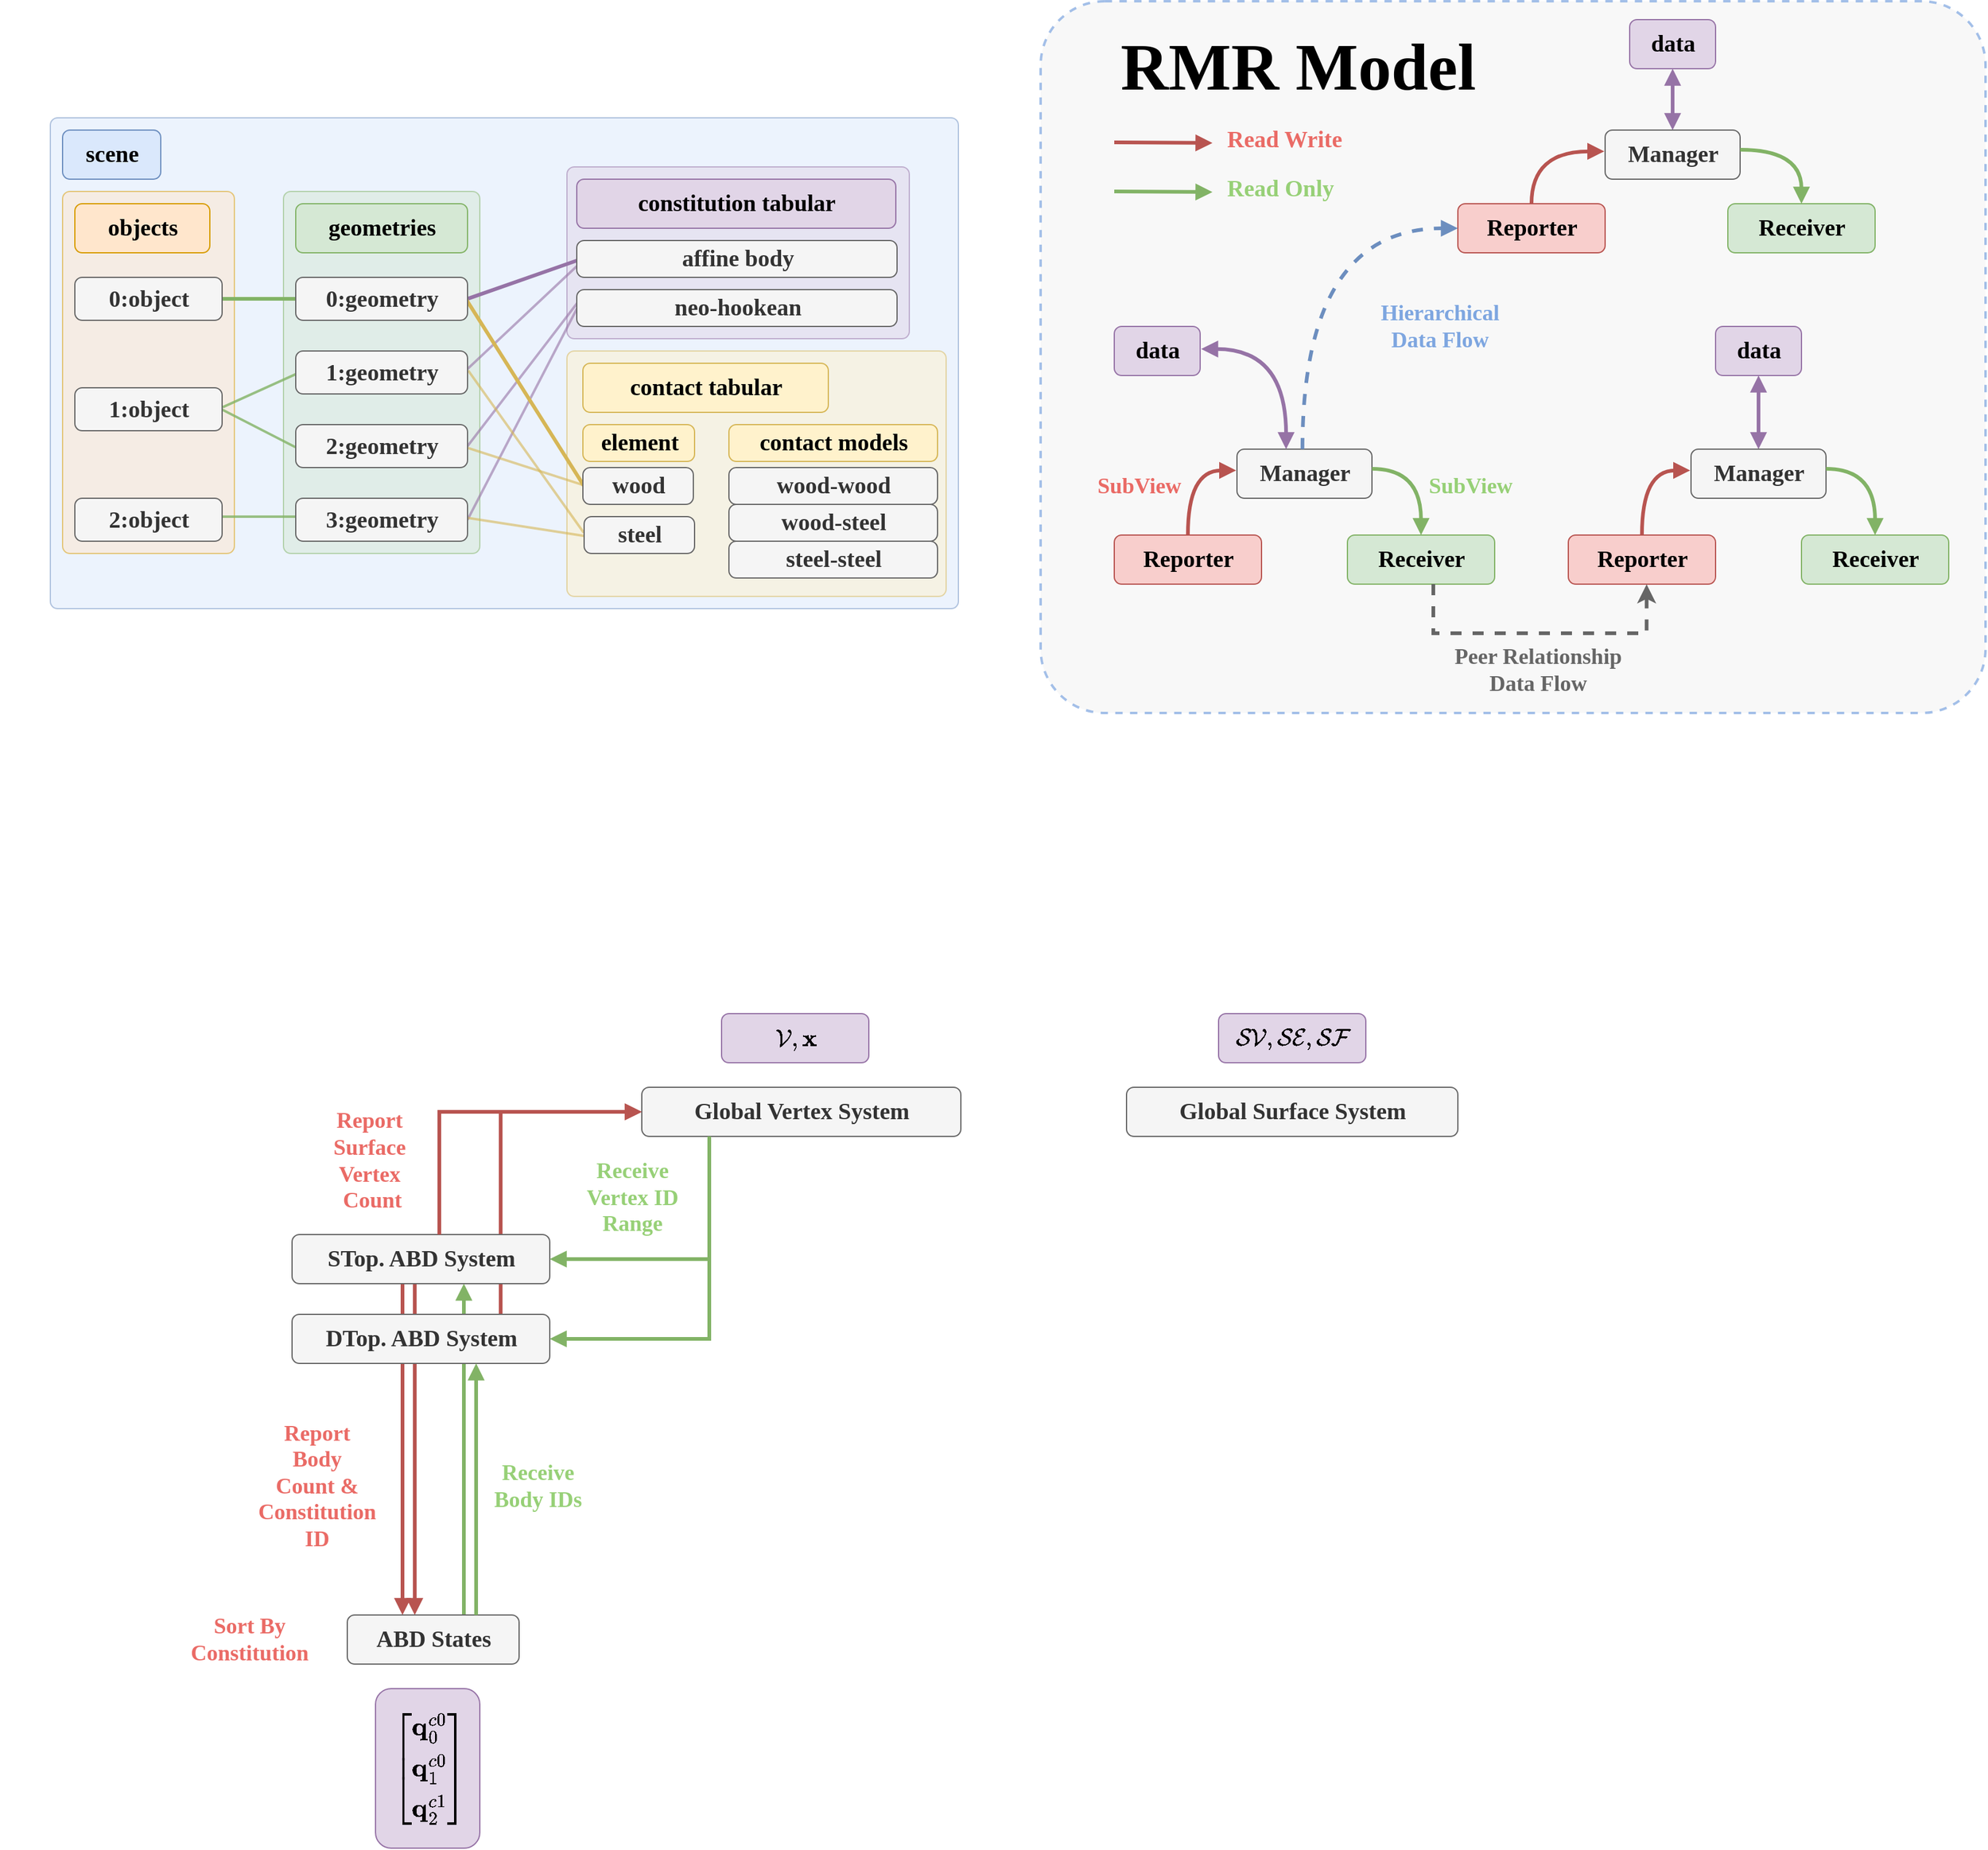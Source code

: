 <mxfile version="24.0.4" type="device">
  <diagram name="第 1 页" id="SAHKPxjK9V1qAOfatdbY">
    <mxGraphModel dx="5047" dy="1709" grid="1" gridSize="10" guides="1" tooltips="1" connect="1" arrows="1" fold="1" page="1" pageScale="1" pageWidth="827" pageHeight="1169" math="1" shadow="0">
      <root>
        <mxCell id="0" />
        <mxCell id="1" parent="0" />
        <mxCell id="4ykmWAmMERI5UxWi80vG-60" style="edgeStyle=orthogonalEdgeStyle;rounded=0;orthogonalLoop=1;jettySize=auto;html=1;startArrow=none;startFill=0;endArrow=block;endFill=1;fillColor=#d5e8d4;strokeColor=#82b366;strokeWidth=3;" edge="1" parent="1" source="4ykmWAmMERI5UxWi80vG-55" target="4ykmWAmMERI5UxWi80vG-2">
          <mxGeometry relative="1" as="geometry">
            <mxPoint x="-327.13" y="1385.29" as="sourcePoint" />
            <mxPoint x="-450.0" y="1145.01" as="targetPoint" />
            <Array as="points">
              <mxPoint x="-490" y="1250" />
              <mxPoint x="-490" y="1250" />
            </Array>
          </mxGeometry>
        </mxCell>
        <mxCell id="4ykmWAmMERI5UxWi80vG-58" style="edgeStyle=orthogonalEdgeStyle;rounded=0;orthogonalLoop=1;jettySize=auto;html=1;fillColor=#f8cecc;strokeColor=#b85450;strokeWidth=3;endArrow=block;endFill=1;" edge="1" parent="1" source="4ykmWAmMERI5UxWi80vG-2" target="4ykmWAmMERI5UxWi80vG-55">
          <mxGeometry relative="1" as="geometry">
            <mxPoint x="-530" y="1060" as="sourcePoint" />
            <mxPoint x="-530" y="1330" as="targetPoint" />
            <Array as="points">
              <mxPoint x="-530" y="1190" />
              <mxPoint x="-530" y="1190" />
            </Array>
          </mxGeometry>
        </mxCell>
        <mxCell id="4ykmWAmMERI5UxWi80vG-57" style="edgeStyle=orthogonalEdgeStyle;rounded=0;orthogonalLoop=1;jettySize=auto;html=1;fillColor=#f8cecc;strokeColor=#b85450;strokeWidth=3;endArrow=block;endFill=1;" edge="1" parent="1" source="4ykmWAmMERI5UxWi80vG-2" target="4ykmWAmMERI5UxWi80vG-55">
          <mxGeometry relative="1" as="geometry">
            <mxPoint x="-675.14" y="1039.999" as="sourcePoint" />
            <mxPoint x="-630.0" y="1353.25" as="targetPoint" />
            <Array as="points">
              <mxPoint x="-540" y="1170" />
              <mxPoint x="-540" y="1170" />
            </Array>
          </mxGeometry>
        </mxCell>
        <mxCell id="4ykmWAmMERI5UxWi80vG-53" style="edgeStyle=orthogonalEdgeStyle;rounded=0;orthogonalLoop=1;jettySize=auto;html=1;fillColor=#f8cecc;strokeColor=#b85450;strokeWidth=3;endArrow=block;endFill=1;" edge="1" parent="1" source="4ykmWAmMERI5UxWi80vG-51" target="4ykmWAmMERI5UxWi80vG-42">
          <mxGeometry relative="1" as="geometry">
            <mxPoint x="-490" y="1048" as="sourcePoint" />
            <mxPoint x="-350" y="920" as="targetPoint" />
            <Array as="points">
              <mxPoint x="-460" y="910" />
            </Array>
          </mxGeometry>
        </mxCell>
        <mxCell id="AuwF1tC1Bc51M_fS1eCY-50" value="" style="rounded=1;whiteSpace=wrap;html=1;arcSize=9;opacity=70;fillColor=#f5f5f5;fontColor=#333333;strokeColor=#7EA6E0;strokeWidth=2;dashed=1;" parent="1" vertex="1">
          <mxGeometry x="-20" y="5" width="770" height="580" as="geometry" />
        </mxCell>
        <mxCell id="AuwF1tC1Bc51M_fS1eCY-1" value="&lt;span style=&quot;font-size: 19px;&quot;&gt;&lt;b&gt;&lt;font face=&quot;Lucida Console&quot;&gt;Manager&lt;br&gt;&lt;/font&gt;&lt;/b&gt;&lt;/span&gt;" style="text;html=1;align=center;verticalAlign=middle;resizable=0;points=[];autosize=1;strokeColor=#666666;fillColor=#f5f5f5;fontColor=#333333;rounded=1;" parent="1" vertex="1">
          <mxGeometry x="140" y="370" width="110" height="40" as="geometry" />
        </mxCell>
        <mxCell id="AuwF1tC1Bc51M_fS1eCY-2" value="&lt;span style=&quot;font-size: 19px;&quot;&gt;&lt;b&gt;&lt;font face=&quot;Lucida Console&quot;&gt;Reporter&lt;br&gt;&lt;/font&gt;&lt;/b&gt;&lt;/span&gt;" style="text;html=1;align=center;verticalAlign=middle;resizable=0;points=[];autosize=1;strokeColor=#b85450;fillColor=#f8cecc;rounded=1;" parent="1" vertex="1">
          <mxGeometry x="40" y="440" width="120" height="40" as="geometry" />
        </mxCell>
        <mxCell id="AuwF1tC1Bc51M_fS1eCY-3" value="&lt;span style=&quot;font-size: 19px;&quot;&gt;&lt;b&gt;&lt;font face=&quot;Lucida Console&quot;&gt;Receiver&lt;br&gt;&lt;/font&gt;&lt;/b&gt;&lt;/span&gt;" style="text;html=1;align=center;verticalAlign=middle;resizable=0;points=[];autosize=1;strokeColor=#82b366;fillColor=#d5e8d4;rounded=1;" parent="1" vertex="1">
          <mxGeometry x="230" y="440" width="120" height="40" as="geometry" />
        </mxCell>
        <mxCell id="AuwF1tC1Bc51M_fS1eCY-7" style="edgeStyle=orthogonalEdgeStyle;rounded=0;orthogonalLoop=1;jettySize=auto;html=1;entryX=-0.006;entryY=0.433;entryDx=0;entryDy=0;entryPerimeter=0;curved=1;fillColor=#f8cecc;strokeColor=#b85450;strokeWidth=3;endArrow=block;endFill=1;" parent="1" source="AuwF1tC1Bc51M_fS1eCY-2" target="AuwF1tC1Bc51M_fS1eCY-1" edge="1">
          <mxGeometry relative="1" as="geometry" />
        </mxCell>
        <mxCell id="AuwF1tC1Bc51M_fS1eCY-11" style="edgeStyle=orthogonalEdgeStyle;rounded=0;orthogonalLoop=1;jettySize=auto;html=1;entryX=1;entryY=0.4;entryDx=0;entryDy=0;entryPerimeter=0;curved=1;startArrow=block;startFill=1;endArrow=none;endFill=0;fillColor=#d5e8d4;strokeColor=#82b366;strokeWidth=3;" parent="1" source="AuwF1tC1Bc51M_fS1eCY-3" target="AuwF1tC1Bc51M_fS1eCY-1" edge="1">
          <mxGeometry relative="1" as="geometry" />
        </mxCell>
        <mxCell id="AuwF1tC1Bc51M_fS1eCY-14" style="edgeStyle=orthogonalEdgeStyle;rounded=0;orthogonalLoop=1;jettySize=auto;html=1;startArrow=block;startFill=1;endArrow=block;endFill=1;fillColor=#e1d5e7;strokeColor=#9673a6;strokeWidth=3;" parent="1" source="AuwF1tC1Bc51M_fS1eCY-15" target="AuwF1tC1Bc51M_fS1eCY-18" edge="1">
          <mxGeometry relative="1" as="geometry" />
        </mxCell>
        <mxCell id="AuwF1tC1Bc51M_fS1eCY-15" value="&lt;span style=&quot;font-size: 19px;&quot;&gt;&lt;b&gt;&lt;font face=&quot;Lucida Console&quot;&gt;Manager&lt;br&gt;&lt;/font&gt;&lt;/b&gt;&lt;/span&gt;" style="text;html=1;align=center;verticalAlign=middle;resizable=0;points=[];autosize=1;strokeColor=#666666;fillColor=#f5f5f5;fontColor=#333333;rounded=1;" parent="1" vertex="1">
          <mxGeometry x="510" y="370" width="110" height="40" as="geometry" />
        </mxCell>
        <mxCell id="AuwF1tC1Bc51M_fS1eCY-16" value="&lt;span style=&quot;font-size: 19px;&quot;&gt;&lt;b&gt;&lt;font face=&quot;Lucida Console&quot;&gt;Reporter&lt;br&gt;&lt;/font&gt;&lt;/b&gt;&lt;/span&gt;" style="text;html=1;align=center;verticalAlign=middle;resizable=0;points=[];autosize=1;strokeColor=#b85450;fillColor=#f8cecc;rounded=1;" parent="1" vertex="1">
          <mxGeometry x="410" y="440" width="120" height="40" as="geometry" />
        </mxCell>
        <mxCell id="AuwF1tC1Bc51M_fS1eCY-17" value="&lt;span style=&quot;font-size: 19px;&quot;&gt;&lt;b&gt;&lt;font face=&quot;Lucida Console&quot;&gt;Receiver&lt;br&gt;&lt;/font&gt;&lt;/b&gt;&lt;/span&gt;" style="text;html=1;align=center;verticalAlign=middle;resizable=0;points=[];autosize=1;strokeColor=#82b366;fillColor=#d5e8d4;rounded=1;" parent="1" vertex="1">
          <mxGeometry x="600" y="440" width="120" height="40" as="geometry" />
        </mxCell>
        <mxCell id="AuwF1tC1Bc51M_fS1eCY-18" value="&lt;span style=&quot;font-size: 19px;&quot;&gt;&lt;b&gt;&lt;font face=&quot;Lucida Console&quot;&gt;data&lt;br&gt;&lt;/font&gt;&lt;/b&gt;&lt;/span&gt;" style="text;html=1;align=center;verticalAlign=middle;resizable=0;points=[];autosize=1;strokeColor=#9673a6;fillColor=#e1d5e7;rounded=1;" parent="1" vertex="1">
          <mxGeometry x="530" y="270" width="70" height="40" as="geometry" />
        </mxCell>
        <mxCell id="AuwF1tC1Bc51M_fS1eCY-19" style="edgeStyle=orthogonalEdgeStyle;rounded=0;orthogonalLoop=1;jettySize=auto;html=1;entryX=-0.006;entryY=0.433;entryDx=0;entryDy=0;entryPerimeter=0;curved=1;fillColor=#f8cecc;strokeColor=#b85450;strokeWidth=3;endArrow=block;endFill=1;" parent="1" source="AuwF1tC1Bc51M_fS1eCY-16" target="AuwF1tC1Bc51M_fS1eCY-15" edge="1">
          <mxGeometry relative="1" as="geometry" />
        </mxCell>
        <mxCell id="AuwF1tC1Bc51M_fS1eCY-20" style="edgeStyle=orthogonalEdgeStyle;rounded=0;orthogonalLoop=1;jettySize=auto;html=1;entryX=1;entryY=0.4;entryDx=0;entryDy=0;entryPerimeter=0;curved=1;startArrow=block;startFill=1;endArrow=none;endFill=0;fillColor=#d5e8d4;strokeColor=#82b366;strokeWidth=3;" parent="1" source="AuwF1tC1Bc51M_fS1eCY-17" target="AuwF1tC1Bc51M_fS1eCY-15" edge="1">
          <mxGeometry relative="1" as="geometry" />
        </mxCell>
        <mxCell id="AuwF1tC1Bc51M_fS1eCY-21" style="edgeStyle=orthogonalEdgeStyle;rounded=0;orthogonalLoop=1;jettySize=auto;html=1;entryX=0.532;entryY=1.004;entryDx=0;entryDy=0;entryPerimeter=0;dashed=1;strokeWidth=3;fillColor=#f5f5f5;strokeColor=#666666;" parent="1" source="AuwF1tC1Bc51M_fS1eCY-3" target="AuwF1tC1Bc51M_fS1eCY-16" edge="1">
          <mxGeometry relative="1" as="geometry">
            <Array as="points">
              <mxPoint x="300" y="520" />
              <mxPoint x="474" y="520" />
            </Array>
          </mxGeometry>
        </mxCell>
        <mxCell id="AuwF1tC1Bc51M_fS1eCY-23" value="&lt;b&gt;&lt;font color=&quot;#ea6b66&quot; face=&quot;Lucida Console&quot; style=&quot;font-size: 18px;&quot;&gt;SubView&lt;/font&gt;&lt;/b&gt;" style="text;html=1;align=center;verticalAlign=middle;resizable=0;points=[];autosize=1;strokeColor=none;fillColor=none;" parent="1" vertex="1">
          <mxGeometry x="10" y="380" width="100" height="40" as="geometry" />
        </mxCell>
        <mxCell id="AuwF1tC1Bc51M_fS1eCY-24" value="&lt;b&gt;&lt;font color=&quot;#97d077&quot; face=&quot;Lucida Console&quot; style=&quot;font-size: 18px;&quot;&gt;SubView&lt;/font&gt;&lt;/b&gt;" style="text;html=1;align=center;verticalAlign=middle;resizable=0;points=[];autosize=1;strokeColor=none;fillColor=none;" parent="1" vertex="1">
          <mxGeometry x="280" y="380" width="100" height="40" as="geometry" />
        </mxCell>
        <mxCell id="AuwF1tC1Bc51M_fS1eCY-25" style="edgeStyle=orthogonalEdgeStyle;rounded=0;orthogonalLoop=1;jettySize=auto;html=1;startArrow=block;startFill=1;endArrow=block;endFill=1;fillColor=#e1d5e7;strokeColor=#9673a6;strokeWidth=3;" parent="1" source="AuwF1tC1Bc51M_fS1eCY-26" target="AuwF1tC1Bc51M_fS1eCY-29" edge="1">
          <mxGeometry relative="1" as="geometry" />
        </mxCell>
        <mxCell id="AuwF1tC1Bc51M_fS1eCY-26" value="&lt;span style=&quot;font-size: 19px;&quot;&gt;&lt;b&gt;&lt;font face=&quot;Lucida Console&quot;&gt;Manager&lt;br&gt;&lt;/font&gt;&lt;/b&gt;&lt;/span&gt;" style="text;html=1;align=center;verticalAlign=middle;resizable=0;points=[];autosize=1;strokeColor=#666666;fillColor=#f5f5f5;fontColor=#333333;rounded=1;" parent="1" vertex="1">
          <mxGeometry x="440" y="110" width="110" height="40" as="geometry" />
        </mxCell>
        <mxCell id="AuwF1tC1Bc51M_fS1eCY-27" value="&lt;span style=&quot;font-size: 19px;&quot;&gt;&lt;b&gt;&lt;font face=&quot;Lucida Console&quot;&gt;Reporter&lt;br&gt;&lt;/font&gt;&lt;/b&gt;&lt;/span&gt;" style="text;html=1;align=center;verticalAlign=middle;resizable=0;points=[];autosize=1;strokeColor=#b85450;fillColor=#f8cecc;rounded=1;" parent="1" vertex="1">
          <mxGeometry x="320" y="170" width="120" height="40" as="geometry" />
        </mxCell>
        <mxCell id="AuwF1tC1Bc51M_fS1eCY-28" value="&lt;span style=&quot;font-size: 19px;&quot;&gt;&lt;b&gt;&lt;font face=&quot;Lucida Console&quot;&gt;Receiver&lt;br&gt;&lt;/font&gt;&lt;/b&gt;&lt;/span&gt;" style="text;html=1;align=center;verticalAlign=middle;resizable=0;points=[];autosize=1;strokeColor=#82b366;fillColor=#d5e8d4;rounded=1;" parent="1" vertex="1">
          <mxGeometry x="540" y="170" width="120" height="40" as="geometry" />
        </mxCell>
        <mxCell id="AuwF1tC1Bc51M_fS1eCY-29" value="&lt;span style=&quot;font-size: 19px;&quot;&gt;&lt;b&gt;&lt;font face=&quot;Lucida Console&quot;&gt;data&lt;br&gt;&lt;/font&gt;&lt;/b&gt;&lt;/span&gt;" style="text;html=1;align=center;verticalAlign=middle;resizable=0;points=[];autosize=1;strokeColor=#9673a6;fillColor=#e1d5e7;rounded=1;" parent="1" vertex="1">
          <mxGeometry x="460" y="20" width="70" height="40" as="geometry" />
        </mxCell>
        <mxCell id="AuwF1tC1Bc51M_fS1eCY-30" style="edgeStyle=orthogonalEdgeStyle;rounded=0;orthogonalLoop=1;jettySize=auto;html=1;entryX=-0.006;entryY=0.433;entryDx=0;entryDy=0;entryPerimeter=0;curved=1;fillColor=#f8cecc;strokeColor=#b85450;strokeWidth=3;endArrow=block;endFill=1;" parent="1" source="AuwF1tC1Bc51M_fS1eCY-27" target="AuwF1tC1Bc51M_fS1eCY-26" edge="1">
          <mxGeometry relative="1" as="geometry" />
        </mxCell>
        <mxCell id="AuwF1tC1Bc51M_fS1eCY-31" style="edgeStyle=orthogonalEdgeStyle;rounded=0;orthogonalLoop=1;jettySize=auto;html=1;entryX=1;entryY=0.4;entryDx=0;entryDy=0;entryPerimeter=0;curved=1;startArrow=block;startFill=1;endArrow=none;endFill=0;fillColor=#d5e8d4;strokeColor=#82b366;strokeWidth=3;" parent="1" source="AuwF1tC1Bc51M_fS1eCY-28" target="AuwF1tC1Bc51M_fS1eCY-26" edge="1">
          <mxGeometry relative="1" as="geometry" />
        </mxCell>
        <mxCell id="AuwF1tC1Bc51M_fS1eCY-32" style="edgeStyle=orthogonalEdgeStyle;rounded=0;orthogonalLoop=1;jettySize=auto;html=1;startArrow=none;startFill=0;endArrow=block;endFill=1;fillColor=#dae8fc;strokeColor=#6c8ebf;strokeWidth=3;exitX=0.485;exitY=0.001;exitDx=0;exitDy=0;exitPerimeter=0;entryX=0;entryY=0.5;entryDx=0;entryDy=0;entryPerimeter=0;curved=1;dashed=1;" parent="1" source="AuwF1tC1Bc51M_fS1eCY-1" target="AuwF1tC1Bc51M_fS1eCY-27" edge="1">
          <mxGeometry relative="1" as="geometry">
            <mxPoint x="455" y="100" as="sourcePoint" />
            <mxPoint x="455" y="40" as="targetPoint" />
          </mxGeometry>
        </mxCell>
        <mxCell id="AuwF1tC1Bc51M_fS1eCY-36" value="&lt;span style=&quot;font-size: 19px;&quot;&gt;&lt;b&gt;&lt;font face=&quot;Lucida Console&quot;&gt;data&lt;br&gt;&lt;/font&gt;&lt;/b&gt;&lt;/span&gt;" style="text;html=1;align=center;verticalAlign=middle;resizable=0;points=[];autosize=1;strokeColor=#9673a6;fillColor=#e1d5e7;rounded=1;" parent="1" vertex="1">
          <mxGeometry x="40" y="270" width="70" height="40" as="geometry" />
        </mxCell>
        <mxCell id="AuwF1tC1Bc51M_fS1eCY-37" style="edgeStyle=orthogonalEdgeStyle;rounded=0;orthogonalLoop=1;jettySize=auto;html=1;startArrow=block;startFill=1;endArrow=block;endFill=1;fillColor=#e1d5e7;strokeColor=#9673a6;strokeWidth=3;curved=1;exitX=0.364;exitY=0;exitDx=0;exitDy=0;exitPerimeter=0;entryX=1.012;entryY=0.46;entryDx=0;entryDy=0;entryPerimeter=0;" parent="1" source="AuwF1tC1Bc51M_fS1eCY-1" target="AuwF1tC1Bc51M_fS1eCY-36" edge="1">
          <mxGeometry relative="1" as="geometry">
            <mxPoint x="100" y="370" as="sourcePoint" />
            <mxPoint x="100" y="310" as="targetPoint" />
          </mxGeometry>
        </mxCell>
        <mxCell id="AuwF1tC1Bc51M_fS1eCY-38" value="&lt;font size=&quot;1&quot; face=&quot;Lucida Console&quot;&gt;&lt;b style=&quot;font-size: 54px;&quot;&gt;RMR Model&lt;/b&gt;&lt;/font&gt;" style="text;whiteSpace=wrap;html=1;align=center;" parent="1" vertex="1">
          <mxGeometry x="-50" y="20" width="480" height="80" as="geometry" />
        </mxCell>
        <mxCell id="AuwF1tC1Bc51M_fS1eCY-41" style="rounded=0;orthogonalLoop=1;jettySize=auto;html=1;fillColor=#f8cecc;strokeColor=#b85450;strokeWidth=3;endArrow=block;endFill=1;" parent="1" edge="1">
          <mxGeometry relative="1" as="geometry">
            <mxPoint x="40" y="120" as="sourcePoint" />
            <mxPoint x="120" y="120.5" as="targetPoint" />
          </mxGeometry>
        </mxCell>
        <mxCell id="AuwF1tC1Bc51M_fS1eCY-42" style="rounded=0;orthogonalLoop=1;jettySize=auto;html=1;fillColor=#d5e8d4;strokeColor=#82b366;strokeWidth=3;endArrow=block;endFill=1;" parent="1" edge="1">
          <mxGeometry relative="1" as="geometry">
            <mxPoint x="40" y="160" as="sourcePoint" />
            <mxPoint x="120" y="160.5" as="targetPoint" />
          </mxGeometry>
        </mxCell>
        <mxCell id="AuwF1tC1Bc51M_fS1eCY-44" value="&lt;div style=&quot;text-align: center;&quot;&gt;&lt;span style=&quot;background-color: initial; font-size: 19px;&quot;&gt;&lt;font color=&quot;#ea6b66&quot; face=&quot;Lucida Console&quot;&gt;&lt;b&gt;Read Write&lt;/b&gt;&lt;/font&gt;&lt;/span&gt;&lt;/div&gt;" style="text;whiteSpace=wrap;html=1;" parent="1" vertex="1">
          <mxGeometry x="130" y="100" width="130" height="50" as="geometry" />
        </mxCell>
        <mxCell id="AuwF1tC1Bc51M_fS1eCY-45" value="&lt;div style=&quot;text-align: center;&quot;&gt;&lt;span style=&quot;background-color: initial; font-size: 19px;&quot;&gt;&lt;font color=&quot;#97d077&quot; face=&quot;Lucida Console&quot;&gt;&lt;b&gt;Read Only&lt;/b&gt;&lt;/font&gt;&lt;/span&gt;&lt;/div&gt;" style="text;whiteSpace=wrap;html=1;" parent="1" vertex="1">
          <mxGeometry x="130" y="140" width="130" height="50" as="geometry" />
        </mxCell>
        <mxCell id="AuwF1tC1Bc51M_fS1eCY-47" value="&lt;b&gt;&lt;font color=&quot;#7ea6e0&quot; face=&quot;Lucida Console&quot; style=&quot;font-size: 18px;&quot;&gt;Hierarchical &lt;br&gt;Data Flow&lt;/font&gt;&lt;/b&gt;" style="text;html=1;align=center;verticalAlign=middle;resizable=0;points=[];autosize=1;strokeColor=none;fillColor=none;" parent="1" vertex="1">
          <mxGeometry x="225" y="240" width="160" height="60" as="geometry" />
        </mxCell>
        <mxCell id="AuwF1tC1Bc51M_fS1eCY-48" value="&lt;font color=&quot;#666666&quot; face=&quot;Lucida Console&quot;&gt;&lt;span style=&quot;font-size: 18px;&quot;&gt;&lt;b style=&quot;&quot;&gt;Peer Relationship&lt;br&gt;Data Flow&lt;br&gt;&lt;/b&gt;&lt;/span&gt;&lt;/font&gt;" style="text;html=1;align=center;verticalAlign=middle;resizable=0;points=[];autosize=1;strokeColor=none;fillColor=none;" parent="1" vertex="1">
          <mxGeometry x="280" y="520" width="210" height="60" as="geometry" />
        </mxCell>
        <mxCell id="4ykmWAmMERI5UxWi80vG-2" value="&lt;div&gt;&lt;span style=&quot;font-size: 19px;&quot;&gt;&lt;b&gt;&lt;font face=&quot;Lucida Console&quot;&gt;STop. ABD System&lt;/font&gt;&lt;/b&gt;&lt;/span&gt;&lt;/div&gt;" style="text;html=1;align=center;verticalAlign=middle;resizable=0;points=[];autosize=1;strokeColor=#666666;fillColor=#f5f5f5;fontColor=#333333;rounded=1;" vertex="1" parent="1">
          <mxGeometry x="-630" y="1010" width="210" height="40" as="geometry" />
        </mxCell>
        <mxCell id="4ykmWAmMERI5UxWi80vG-4" value="" style="rounded=1;whiteSpace=wrap;html=1;movable=1;resizable=1;rotatable=1;deletable=1;editable=1;locked=0;connectable=1;fillColor=#dae8fc;strokeColor=#6c8ebf;shadow=0;opacity=50;absoluteArcSize=1;arcSize=12;" vertex="1" parent="1">
          <mxGeometry x="-827" y="100" width="740" height="400" as="geometry" />
        </mxCell>
        <mxCell id="4ykmWAmMERI5UxWi80vG-5" value="" style="rounded=1;whiteSpace=wrap;html=1;movable=1;resizable=1;rotatable=1;deletable=1;editable=1;locked=0;connectable=1;fillColor=#d5e8d4;strokeColor=#82b366;shadow=0;opacity=50;absoluteArcSize=1;arcSize=12;" vertex="1" parent="1">
          <mxGeometry x="-637" y="160" width="160" height="295" as="geometry" />
        </mxCell>
        <mxCell id="4ykmWAmMERI5UxWi80vG-6" value="" style="rounded=1;whiteSpace=wrap;html=1;movable=1;resizable=1;rotatable=1;deletable=1;editable=1;locked=0;connectable=1;fillColor=#fff2cc;strokeColor=#d6b656;shadow=0;opacity=50;absoluteArcSize=1;arcSize=12;" vertex="1" parent="1">
          <mxGeometry x="-406" y="290" width="309" height="200" as="geometry" />
        </mxCell>
        <mxCell id="4ykmWAmMERI5UxWi80vG-7" value="" style="rounded=1;whiteSpace=wrap;html=1;movable=1;resizable=1;rotatable=1;deletable=1;editable=1;locked=0;connectable=1;fillColor=#e1d5e7;strokeColor=#9673a6;shadow=0;opacity=50;absoluteArcSize=1;arcSize=12;" vertex="1" parent="1">
          <mxGeometry x="-406" y="140" width="279" height="140" as="geometry" />
        </mxCell>
        <mxCell id="4ykmWAmMERI5UxWi80vG-8" value="" style="rounded=1;whiteSpace=wrap;html=1;movable=1;resizable=1;rotatable=1;deletable=1;editable=1;locked=0;connectable=1;fillColor=#ffe6cc;strokeColor=#d79b00;shadow=0;opacity=50;absoluteArcSize=1;arcSize=12;" vertex="1" parent="1">
          <mxGeometry x="-817" y="160" width="140" height="295" as="geometry" />
        </mxCell>
        <mxCell id="4ykmWAmMERI5UxWi80vG-9" value="&lt;span style=&quot;font-size: 19px;&quot;&gt;&lt;b&gt;&lt;font face=&quot;Lucida Console&quot;&gt;scene&lt;br&gt;&lt;/font&gt;&lt;/b&gt;&lt;/span&gt;" style="text;html=1;align=center;verticalAlign=middle;resizable=0;points=[];autosize=1;strokeColor=#6c8ebf;fillColor=#dae8fc;rounded=1;absoluteArcSize=1;arcSize=12;" vertex="1" parent="1">
          <mxGeometry x="-817" y="110" width="80" height="40" as="geometry" />
        </mxCell>
        <mxCell id="4ykmWAmMERI5UxWi80vG-10" value="&lt;span style=&quot;font-size: 19px;&quot;&gt;&lt;b&gt;&lt;font face=&quot;Lucida Console&quot;&gt;constitution tabular&lt;br&gt;&lt;/font&gt;&lt;/b&gt;&lt;/span&gt;" style="text;html=1;align=center;verticalAlign=middle;resizable=0;points=[];autosize=1;strokeColor=#9673a6;fillColor=#e1d5e7;rounded=1;absoluteArcSize=1;arcSize=12;" vertex="1" parent="1">
          <mxGeometry x="-398" y="150" width="260" height="40" as="geometry" />
        </mxCell>
        <mxCell id="4ykmWAmMERI5UxWi80vG-11" value="&lt;span style=&quot;font-size: 19px;&quot;&gt;&lt;b&gt;&lt;font face=&quot;Lucida Console&quot;&gt;contact tabular&lt;br&gt;&lt;/font&gt;&lt;/b&gt;&lt;/span&gt;" style="text;html=1;align=center;verticalAlign=middle;resizable=0;points=[];autosize=1;strokeColor=#d6b656;fillColor=#fff2cc;rounded=1;absoluteArcSize=1;arcSize=12;" vertex="1" parent="1">
          <mxGeometry x="-393" y="300" width="200" height="40" as="geometry" />
        </mxCell>
        <mxCell id="4ykmWAmMERI5UxWi80vG-12" value="&lt;span style=&quot;font-size: 19px;&quot;&gt;&lt;b&gt;&lt;font face=&quot;Lucida Console&quot;&gt;wood-wood&lt;br&gt;&lt;/font&gt;&lt;/b&gt;&lt;/span&gt;" style="text;html=1;align=center;verticalAlign=middle;resizable=1;points=[];autosize=0;strokeColor=#666666;fillColor=#f5f5f5;rounded=1;absoluteArcSize=1;arcSize=12;fontColor=#333333;imageAspect=1;" vertex="1" parent="1">
          <mxGeometry x="-274" y="385" width="170" height="30" as="geometry" />
        </mxCell>
        <mxCell id="4ykmWAmMERI5UxWi80vG-13" value="&lt;span style=&quot;font-size: 19px;&quot;&gt;&lt;b&gt;&lt;font face=&quot;Lucida Console&quot;&gt;wood-steel&lt;br&gt;&lt;/font&gt;&lt;/b&gt;&lt;/span&gt;" style="text;html=1;align=center;verticalAlign=middle;resizable=1;points=[];autosize=0;strokeColor=#666666;fillColor=#f5f5f5;rounded=1;absoluteArcSize=1;arcSize=12;fontColor=#333333;" vertex="1" parent="1">
          <mxGeometry x="-274" y="415" width="170" height="30" as="geometry" />
        </mxCell>
        <mxCell id="4ykmWAmMERI5UxWi80vG-14" value="&lt;span style=&quot;font-size: 19px;&quot;&gt;&lt;b&gt;&lt;font face=&quot;Lucida Console&quot;&gt;steel-steel&lt;br&gt;&lt;/font&gt;&lt;/b&gt;&lt;/span&gt;" style="text;html=1;align=center;verticalAlign=middle;resizable=1;points=[];autosize=0;strokeColor=#666666;fillColor=#f5f5f5;rounded=1;absoluteArcSize=1;arcSize=12;fontColor=#333333;" vertex="1" parent="1">
          <mxGeometry x="-274" y="445" width="170" height="30" as="geometry" />
        </mxCell>
        <mxCell id="4ykmWAmMERI5UxWi80vG-15" value="&lt;span style=&quot;font-size: 19px;&quot;&gt;&lt;b&gt;&lt;font face=&quot;Lucida Console&quot;&gt;element&lt;br&gt;&lt;/font&gt;&lt;/b&gt;&lt;/span&gt;" style="text;html=1;align=center;verticalAlign=middle;resizable=1;points=[];autosize=0;strokeColor=#d6b656;fillColor=#fff2cc;rounded=1;absoluteArcSize=1;arcSize=12;" vertex="1" parent="1">
          <mxGeometry x="-393" y="350" width="91" height="30" as="geometry" />
        </mxCell>
        <mxCell id="4ykmWAmMERI5UxWi80vG-16" value="&lt;span style=&quot;font-size: 19px;&quot;&gt;&lt;b&gt;&lt;font face=&quot;Lucida Console&quot;&gt;contact models&lt;br&gt;&lt;/font&gt;&lt;/b&gt;&lt;/span&gt;" style="text;html=1;align=center;verticalAlign=middle;resizable=1;points=[];autosize=0;strokeColor=#d6b656;fillColor=#fff2cc;rounded=1;absoluteArcSize=1;arcSize=12;" vertex="1" parent="1">
          <mxGeometry x="-274" y="350" width="170" height="30" as="geometry" />
        </mxCell>
        <mxCell id="4ykmWAmMERI5UxWi80vG-17" style="rounded=0;orthogonalLoop=1;jettySize=auto;html=1;fillColor=#e1d5e7;strokeColor=#9673a6;strokeWidth=3;endArrow=none;endFill=0;startArrow=none;startFill=0;endSize=9;startSize=9;exitX=0.994;exitY=0.509;exitDx=0;exitDy=0;exitPerimeter=0;" edge="1" parent="1" source="4ykmWAmMERI5UxWi80vG-39">
          <mxGeometry relative="1" as="geometry">
            <mxPoint x="-397" y="216" as="targetPoint" />
          </mxGeometry>
        </mxCell>
        <mxCell id="4ykmWAmMERI5UxWi80vG-18" style="rounded=0;orthogonalLoop=1;jettySize=auto;html=1;fillColor=#e1d5e7;strokeColor=#9673a6;strokeWidth=2;endArrow=none;endFill=0;startArrow=none;startFill=0;endSize=9;startSize=9;exitX=1;exitY=0.5;exitDx=0;exitDy=0;exitPerimeter=0;entryX=0.003;entryY=0.347;entryDx=0;entryDy=0;entryPerimeter=0;opacity=60;" edge="1" parent="1" source="4ykmWAmMERI5UxWi80vG-38" target="4ykmWAmMERI5UxWi80vG-31">
          <mxGeometry relative="1" as="geometry">
            <mxPoint x="-479" y="269" as="sourcePoint" />
            <mxPoint x="-388" y="267" as="targetPoint" />
          </mxGeometry>
        </mxCell>
        <mxCell id="4ykmWAmMERI5UxWi80vG-19" style="rounded=0;orthogonalLoop=1;jettySize=auto;html=1;fillColor=#e1d5e7;strokeColor=#9673a6;strokeWidth=2;endArrow=none;endFill=0;startArrow=none;startFill=0;endSize=9;startSize=9;exitX=1;exitY=0.5;exitDx=0;exitDy=0;exitPerimeter=0;entryX=0.002;entryY=0.491;entryDx=0;entryDy=0;entryPerimeter=0;opacity=60;" edge="1" parent="1" source="4ykmWAmMERI5UxWi80vG-33" target="4ykmWAmMERI5UxWi80vG-31">
          <mxGeometry relative="1" as="geometry">
            <mxPoint x="-477" y="330" as="sourcePoint" />
            <mxPoint x="-387" y="224" as="targetPoint" />
          </mxGeometry>
        </mxCell>
        <mxCell id="4ykmWAmMERI5UxWi80vG-20" style="rounded=0;orthogonalLoop=1;jettySize=auto;html=1;fillColor=#e1d5e7;strokeColor=#9673a6;strokeWidth=2;endArrow=none;endFill=0;startArrow=none;startFill=0;endSize=9;startSize=9;exitX=0.986;exitY=0.471;exitDx=0;exitDy=0;exitPerimeter=0;opacity=60;" edge="1" parent="1" source="4ykmWAmMERI5UxWi80vG-36">
          <mxGeometry relative="1" as="geometry">
            <mxPoint x="-479" y="210" as="sourcePoint" />
            <mxPoint x="-397" y="220" as="targetPoint" />
          </mxGeometry>
        </mxCell>
        <mxCell id="4ykmWAmMERI5UxWi80vG-21" style="rounded=0;orthogonalLoop=1;jettySize=auto;html=1;fillColor=#fff2cc;strokeColor=#d6b656;strokeWidth=3;endArrow=none;endFill=0;startArrow=none;startFill=0;endSize=9;startSize=9;exitX=0.986;exitY=0.474;exitDx=0;exitDy=0;exitPerimeter=0;entryX=0.026;entryY=0.577;entryDx=0;entryDy=0;entryPerimeter=0;" edge="1" parent="1" source="4ykmWAmMERI5UxWi80vG-39" target="4ykmWAmMERI5UxWi80vG-29">
          <mxGeometry relative="1" as="geometry">
            <mxPoint x="-487" y="200" as="sourcePoint" />
            <mxPoint x="-387" y="226" as="targetPoint" />
          </mxGeometry>
        </mxCell>
        <mxCell id="4ykmWAmMERI5UxWi80vG-22" style="rounded=0;orthogonalLoop=1;jettySize=auto;html=1;fillColor=#fff2cc;strokeColor=#d6b656;strokeWidth=2;endArrow=none;endFill=0;startArrow=none;startFill=0;endSize=9;startSize=9;entryX=-0.003;entryY=0.437;entryDx=0;entryDy=0;entryPerimeter=0;opacity=60;exitX=1.004;exitY=0.456;exitDx=0;exitDy=0;exitPerimeter=0;" edge="1" parent="1" source="4ykmWAmMERI5UxWi80vG-36" target="4ykmWAmMERI5UxWi80vG-32">
          <mxGeometry relative="1" as="geometry">
            <mxPoint x="-487" y="260" as="sourcePoint" />
            <mxPoint x="-385" y="334" as="targetPoint" />
          </mxGeometry>
        </mxCell>
        <mxCell id="4ykmWAmMERI5UxWi80vG-23" style="rounded=0;orthogonalLoop=1;jettySize=auto;html=1;fillColor=#fff2cc;strokeColor=#d6b656;strokeWidth=2;endArrow=none;endFill=0;startArrow=none;startFill=0;endSize=9;startSize=9;exitX=0.988;exitY=0.525;exitDx=0;exitDy=0;exitPerimeter=0;opacity=60;entryX=0.009;entryY=0.482;entryDx=0;entryDy=0;entryPerimeter=0;" edge="1" parent="1" source="4ykmWAmMERI5UxWi80vG-38" target="4ykmWAmMERI5UxWi80vG-29">
          <mxGeometry relative="1" as="geometry">
            <mxPoint x="-477" y="270" as="sourcePoint" />
            <mxPoint x="-385" y="383" as="targetPoint" />
          </mxGeometry>
        </mxCell>
        <mxCell id="4ykmWAmMERI5UxWi80vG-24" style="rounded=0;orthogonalLoop=1;jettySize=auto;html=1;fillColor=#fff2cc;strokeColor=#d6b656;strokeWidth=2;endArrow=none;endFill=0;startArrow=none;startFill=0;endSize=9;startSize=9;entryX=0.013;entryY=0.528;entryDx=0;entryDy=0;entryPerimeter=0;opacity=60;exitX=1;exitY=0.456;exitDx=0;exitDy=0;exitPerimeter=0;" edge="1" parent="1" source="4ykmWAmMERI5UxWi80vG-33" target="4ykmWAmMERI5UxWi80vG-32">
          <mxGeometry relative="1" as="geometry">
            <mxPoint x="-477" y="270" as="sourcePoint" />
            <mxPoint x="-385" y="383" as="targetPoint" />
          </mxGeometry>
        </mxCell>
        <mxCell id="4ykmWAmMERI5UxWi80vG-25" style="rounded=0;orthogonalLoop=1;jettySize=auto;html=1;fillColor=#d5e8d4;strokeColor=#82b366;strokeWidth=3;endArrow=none;endFill=0;startArrow=none;startFill=0;endSize=9;startSize=9;" edge="1" parent="1" source="4ykmWAmMERI5UxWi80vG-34" target="4ykmWAmMERI5UxWi80vG-39">
          <mxGeometry relative="1" as="geometry">
            <mxPoint x="-618" y="55" as="sourcePoint" />
            <mxPoint x="-496" y="175" as="targetPoint" />
          </mxGeometry>
        </mxCell>
        <mxCell id="4ykmWAmMERI5UxWi80vG-26" style="rounded=0;orthogonalLoop=1;jettySize=auto;html=1;fillColor=#d5e8d4;strokeColor=#82b366;strokeWidth=2;endArrow=none;endFill=0;startArrow=none;startFill=0;endSize=9;startSize=9;opacity=80;entryX=0.019;entryY=0.505;entryDx=0;entryDy=0;entryPerimeter=0;exitX=1.004;exitY=0.452;exitDx=0;exitDy=0;exitPerimeter=0;" edge="1" parent="1" source="4ykmWAmMERI5UxWi80vG-35" target="4ykmWAmMERI5UxWi80vG-36">
          <mxGeometry relative="1" as="geometry">
            <mxPoint x="-479" y="314" as="sourcePoint" />
            <mxPoint x="-387" y="275" as="targetPoint" />
          </mxGeometry>
        </mxCell>
        <mxCell id="4ykmWAmMERI5UxWi80vG-27" style="rounded=0;orthogonalLoop=1;jettySize=auto;html=1;fillColor=#d5e8d4;strokeColor=#82b366;strokeWidth=2;endArrow=none;endFill=0;startArrow=none;startFill=0;endSize=9;startSize=9;opacity=80;exitX=1;exitY=0.507;exitDx=0;exitDy=0;exitPerimeter=0;entryX=-0.002;entryY=0.525;entryDx=0;entryDy=0;entryPerimeter=0;" edge="1" parent="1" source="4ykmWAmMERI5UxWi80vG-35" target="4ykmWAmMERI5UxWi80vG-38">
          <mxGeometry relative="1" as="geometry">
            <mxPoint x="-677" y="315" as="sourcePoint" />
            <mxPoint x="-617" y="315" as="targetPoint" />
          </mxGeometry>
        </mxCell>
        <mxCell id="4ykmWAmMERI5UxWi80vG-28" style="rounded=0;orthogonalLoop=1;jettySize=auto;html=1;fillColor=#d5e8d4;strokeColor=#82b366;strokeWidth=2;endArrow=none;endFill=0;startArrow=none;startFill=0;endSize=9;startSize=9;opacity=80;" edge="1" parent="1">
          <mxGeometry relative="1" as="geometry">
            <mxPoint x="-687" y="425" as="sourcePoint" />
            <mxPoint x="-627" y="425" as="targetPoint" />
          </mxGeometry>
        </mxCell>
        <mxCell id="4ykmWAmMERI5UxWi80vG-29" value="&lt;span style=&quot;font-size: 19px;&quot;&gt;&lt;b&gt;&lt;font face=&quot;Lucida Console&quot;&gt;wood&lt;br&gt;&lt;/font&gt;&lt;/b&gt;&lt;/span&gt;" style="text;html=1;align=center;verticalAlign=middle;resizable=1;points=[];autosize=0;strokeColor=#666666;fillColor=#f5f5f5;rounded=1;absoluteArcSize=1;arcSize=12;fontColor=#333333;imageAspect=1;" vertex="1" parent="1">
          <mxGeometry x="-393" y="385" width="90" height="30" as="geometry" />
        </mxCell>
        <mxCell id="4ykmWAmMERI5UxWi80vG-30" value="&lt;span style=&quot;font-size: 19px;&quot;&gt;&lt;b&gt;&lt;font face=&quot;Lucida Console&quot;&gt;affine body&lt;br&gt;&lt;/font&gt;&lt;/b&gt;&lt;/span&gt;" style="text;html=1;align=center;verticalAlign=middle;resizable=1;points=[];autosize=0;strokeColor=#666666;fillColor=#f5f5f5;rounded=1;absoluteArcSize=1;arcSize=12;fontColor=#333333;" vertex="1" parent="1">
          <mxGeometry x="-398" y="200" width="261" height="30" as="geometry" />
        </mxCell>
        <mxCell id="4ykmWAmMERI5UxWi80vG-31" value="&lt;span style=&quot;font-size: 19px;&quot;&gt;&lt;b&gt;&lt;font face=&quot;Lucida Console&quot;&gt;neo-hookean&lt;br&gt;&lt;/font&gt;&lt;/b&gt;&lt;/span&gt;" style="text;html=1;align=center;verticalAlign=middle;resizable=1;points=[];autosize=0;strokeColor=#666666;fillColor=#f5f5f5;rounded=1;absoluteArcSize=1;arcSize=12;fontColor=#333333;" vertex="1" parent="1">
          <mxGeometry x="-398" y="240" width="261" height="30" as="geometry" />
        </mxCell>
        <mxCell id="4ykmWAmMERI5UxWi80vG-32" value="&lt;span style=&quot;font-size: 19px;&quot;&gt;&lt;b&gt;&lt;font face=&quot;Lucida Console&quot;&gt;steel&lt;br&gt;&lt;/font&gt;&lt;/b&gt;&lt;/span&gt;" style="text;html=1;align=center;verticalAlign=middle;resizable=1;points=[];autosize=0;strokeColor=#666666;fillColor=#f5f5f5;rounded=1;absoluteArcSize=1;arcSize=12;fontColor=#333333;imageAspect=1;" vertex="1" parent="1">
          <mxGeometry x="-392" y="425" width="90" height="30" as="geometry" />
        </mxCell>
        <mxCell id="4ykmWAmMERI5UxWi80vG-33" value="&lt;span style=&quot;font-size: 19px;&quot;&gt;&lt;b&gt;&lt;font face=&quot;Lucida Console&quot;&gt;3:geometry&lt;br&gt;&lt;/font&gt;&lt;/b&gt;&lt;/span&gt;" style="text;html=1;align=center;verticalAlign=middle;resizable=1;points=[];autosize=0;strokeColor=#666666;fillColor=#f5f5f5;rounded=1;absoluteArcSize=1;arcSize=12;fontColor=#333333;" vertex="1" parent="1">
          <mxGeometry x="-627" y="410" width="140" height="35" as="geometry" />
        </mxCell>
        <mxCell id="4ykmWAmMERI5UxWi80vG-34" value="&lt;span style=&quot;font-size: 19px;&quot;&gt;&lt;b&gt;&lt;font face=&quot;Lucida Console&quot;&gt;0:object&lt;br&gt;&lt;/font&gt;&lt;/b&gt;&lt;/span&gt;" style="text;html=1;align=center;verticalAlign=middle;resizable=1;points=[];autosize=0;strokeColor=#666666;fillColor=#f5f5f5;rounded=1;absoluteArcSize=1;arcSize=12;fontColor=#333333;" vertex="1" parent="1">
          <mxGeometry x="-807" y="230" width="120" height="35" as="geometry" />
        </mxCell>
        <mxCell id="4ykmWAmMERI5UxWi80vG-35" value="&lt;span style=&quot;font-size: 19px;&quot;&gt;&lt;b&gt;&lt;font face=&quot;Lucida Console&quot;&gt;1:object&lt;br&gt;&lt;/font&gt;&lt;/b&gt;&lt;/span&gt;" style="text;html=1;align=center;verticalAlign=middle;resizable=1;points=[];autosize=0;strokeColor=#666666;fillColor=#f5f5f5;rounded=1;absoluteArcSize=1;arcSize=12;fontColor=#333333;" vertex="1" parent="1">
          <mxGeometry x="-807" y="320" width="120" height="35" as="geometry" />
        </mxCell>
        <mxCell id="4ykmWAmMERI5UxWi80vG-36" value="&lt;span style=&quot;font-size: 19px;&quot;&gt;&lt;b&gt;&lt;font face=&quot;Lucida Console&quot;&gt;1:geometry&lt;br&gt;&lt;/font&gt;&lt;/b&gt;&lt;/span&gt;" style="text;html=1;align=center;verticalAlign=middle;resizable=1;points=[];autosize=0;strokeColor=#666666;fillColor=#f5f5f5;rounded=1;absoluteArcSize=1;arcSize=12;fontColor=#333333;" vertex="1" parent="1">
          <mxGeometry x="-627" y="290" width="140" height="35" as="geometry" />
        </mxCell>
        <mxCell id="4ykmWAmMERI5UxWi80vG-37" value="&lt;span style=&quot;font-size: 19px;&quot;&gt;&lt;b&gt;&lt;font face=&quot;Lucida Console&quot;&gt;2:object&lt;br&gt;&lt;/font&gt;&lt;/b&gt;&lt;/span&gt;" style="text;html=1;align=center;verticalAlign=middle;resizable=1;points=[];autosize=0;strokeColor=#666666;fillColor=#f5f5f5;rounded=1;absoluteArcSize=1;arcSize=12;fontColor=#333333;" vertex="1" parent="1">
          <mxGeometry x="-807" y="410" width="120" height="35" as="geometry" />
        </mxCell>
        <mxCell id="4ykmWAmMERI5UxWi80vG-38" value="&lt;span style=&quot;font-size: 19px;&quot;&gt;&lt;b&gt;&lt;font face=&quot;Lucida Console&quot;&gt;2:geometry&lt;br&gt;&lt;/font&gt;&lt;/b&gt;&lt;/span&gt;" style="text;html=1;align=center;verticalAlign=middle;resizable=1;points=[];autosize=0;strokeColor=#666666;fillColor=#f5f5f5;rounded=1;absoluteArcSize=1;arcSize=12;fontColor=#333333;" vertex="1" parent="1">
          <mxGeometry x="-627" y="350" width="140" height="35" as="geometry" />
        </mxCell>
        <mxCell id="4ykmWAmMERI5UxWi80vG-39" value="&lt;span style=&quot;font-size: 19px;&quot;&gt;&lt;b&gt;&lt;font face=&quot;Lucida Console&quot;&gt;0:geometry&lt;br&gt;&lt;/font&gt;&lt;/b&gt;&lt;/span&gt;" style="text;html=1;align=center;verticalAlign=middle;resizable=1;points=[];autosize=0;strokeColor=#666666;fillColor=#f5f5f5;rounded=1;absoluteArcSize=1;arcSize=12;fontColor=#333333;" vertex="1" parent="1">
          <mxGeometry x="-627" y="230" width="140" height="35" as="geometry" />
        </mxCell>
        <mxCell id="4ykmWAmMERI5UxWi80vG-40" value="&lt;span style=&quot;font-size: 19px;&quot;&gt;&lt;b&gt;&lt;font face=&quot;Lucida Console&quot;&gt;objects&lt;br&gt;&lt;/font&gt;&lt;/b&gt;&lt;/span&gt;" style="text;html=1;align=center;verticalAlign=middle;resizable=0;points=[];autosize=1;strokeColor=#d79b00;fillColor=#ffe6cc;rounded=1;absoluteArcSize=1;arcSize=12;" vertex="1" parent="1">
          <mxGeometry x="-807" y="170" width="110" height="40" as="geometry" />
        </mxCell>
        <mxCell id="4ykmWAmMERI5UxWi80vG-41" value="&lt;span style=&quot;font-size: 19px;&quot;&gt;&lt;b&gt;&lt;font face=&quot;Lucida Console&quot;&gt;geometries&lt;br&gt;&lt;/font&gt;&lt;/b&gt;&lt;/span&gt;" style="text;html=1;align=center;verticalAlign=middle;resizable=0;points=[];autosize=1;strokeColor=#82b366;fillColor=#d5e8d4;rounded=1;absoluteArcSize=1;arcSize=12;" vertex="1" parent="1">
          <mxGeometry x="-627" y="170" width="140" height="40" as="geometry" />
        </mxCell>
        <mxCell id="4ykmWAmMERI5UxWi80vG-42" value="&lt;div&gt;&lt;span style=&quot;font-size: 19px;&quot;&gt;&lt;b&gt;&lt;font face=&quot;Lucida Console&quot;&gt;Global Vertex System&lt;/font&gt;&lt;/b&gt;&lt;/span&gt;&lt;/div&gt;" style="text;html=1;align=center;verticalAlign=middle;resizable=0;points=[];autosize=1;strokeColor=#666666;fillColor=#f5f5f5;fontColor=#333333;rounded=1;" vertex="1" parent="1">
          <mxGeometry x="-345" y="890" width="260" height="40" as="geometry" />
        </mxCell>
        <mxCell id="4ykmWAmMERI5UxWi80vG-43" style="edgeStyle=orthogonalEdgeStyle;rounded=0;orthogonalLoop=1;jettySize=auto;html=1;fillColor=#f8cecc;strokeColor=#b85450;strokeWidth=3;endArrow=block;endFill=1;" edge="1" parent="1" source="4ykmWAmMERI5UxWi80vG-2" target="4ykmWAmMERI5UxWi80vG-42">
          <mxGeometry relative="1" as="geometry">
            <mxPoint x="-680" y="900.019" as="sourcePoint" />
            <mxPoint x="-474.971" y="799.99" as="targetPoint" />
            <Array as="points">
              <mxPoint x="-510" y="910" />
            </Array>
          </mxGeometry>
        </mxCell>
        <mxCell id="4ykmWAmMERI5UxWi80vG-44" value="&lt;b&gt;&lt;font color=&quot;#ea6b66&quot; face=&quot;Lucida Console&quot; style=&quot;font-size: 18px;&quot;&gt;Report&amp;nbsp;&lt;/font&gt;&lt;/b&gt;&lt;div&gt;&lt;b&gt;&lt;font color=&quot;#ea6b66&quot; face=&quot;Lucida Console&quot; style=&quot;font-size: 18px;&quot;&gt;Surface&amp;nbsp;&lt;/font&gt;&lt;/b&gt;&lt;/div&gt;&lt;div&gt;&lt;b&gt;&lt;font color=&quot;#ea6b66&quot; face=&quot;Lucida Console&quot; style=&quot;font-size: 18px;&quot;&gt;Vertex&amp;nbsp;&lt;/font&gt;&lt;/b&gt;&lt;/div&gt;&lt;div&gt;&lt;b&gt;&lt;font color=&quot;#ea6b66&quot; face=&quot;Lucida Console&quot; style=&quot;font-size: 18px;&quot;&gt;Count&lt;/font&gt;&lt;/b&gt;&lt;/div&gt;" style="text;html=1;align=center;verticalAlign=middle;resizable=0;points=[];autosize=1;strokeColor=none;fillColor=none;" vertex="1" parent="1">
          <mxGeometry x="-620" y="900" width="110" height="100" as="geometry" />
        </mxCell>
        <mxCell id="4ykmWAmMERI5UxWi80vG-45" style="edgeStyle=orthogonalEdgeStyle;rounded=0;orthogonalLoop=1;jettySize=auto;html=1;startArrow=block;startFill=1;endArrow=none;endFill=0;fillColor=#d5e8d4;strokeColor=#82b366;strokeWidth=3;" edge="1" parent="1" source="4ykmWAmMERI5UxWi80vG-2" target="4ykmWAmMERI5UxWi80vG-42">
          <mxGeometry relative="1" as="geometry">
            <mxPoint x="-240" y="1034" as="sourcePoint" />
            <mxPoint x="-280" y="980" as="targetPoint" />
            <Array as="points">
              <mxPoint x="-290" y="1030" />
            </Array>
          </mxGeometry>
        </mxCell>
        <mxCell id="4ykmWAmMERI5UxWi80vG-46" value="&lt;div&gt;&lt;font face=&quot;Lucida Console&quot; color=&quot;#97d077&quot;&gt;&lt;span style=&quot;font-size: 18px;&quot;&gt;&lt;b&gt;Receive&lt;/b&gt;&lt;/span&gt;&lt;/font&gt;&lt;/div&gt;&lt;font face=&quot;Lucida Console&quot; color=&quot;#97d077&quot;&gt;&lt;span style=&quot;font-size: 18px;&quot;&gt;&lt;b&gt;Vertex&amp;nbsp;&lt;/b&gt;&lt;/span&gt;&lt;/font&gt;&lt;b style=&quot;font-size: 18px; color: rgb(151, 208, 119); font-family: &amp;quot;Lucida Console&amp;quot;; background-color: initial;&quot;&gt;ID&lt;/b&gt;&lt;div&gt;&lt;b style=&quot;font-size: 18px; color: rgb(151, 208, 119); font-family: &amp;quot;Lucida Console&amp;quot;; background-color: initial;&quot;&gt;Range&lt;/b&gt;&lt;/div&gt;" style="text;html=1;align=center;verticalAlign=middle;resizable=0;points=[];autosize=1;strokeColor=none;fillColor=none;" vertex="1" parent="1">
          <mxGeometry x="-413" y="940" width="120" height="80" as="geometry" />
        </mxCell>
        <mxCell id="4ykmWAmMERI5UxWi80vG-47" value="&lt;div&gt;&lt;span style=&quot;font-size: 19px;&quot;&gt;&lt;b&gt;&lt;font face=&quot;Lucida Console&quot;&gt;Global Surface System&lt;/font&gt;&lt;/b&gt;&lt;/span&gt;&lt;/div&gt;" style="text;html=1;align=center;verticalAlign=middle;resizable=0;points=[];autosize=1;strokeColor=#666666;fillColor=#f5f5f5;fontColor=#333333;rounded=1;" vertex="1" parent="1">
          <mxGeometry x="50" y="890" width="270" height="40" as="geometry" />
        </mxCell>
        <mxCell id="4ykmWAmMERI5UxWi80vG-49" value="&lt;font style=&quot;font-size: 18px;&quot;&gt;\begin{bmatrix} \mathbf{q}^{c0}_0 \\ \mathbf{q}^{c0}_1 \\ \mathbf{q}^{c1}_2\end{bmatrix}&lt;/font&gt;" style="text;html=1;align=center;verticalAlign=middle;resizable=1;points=[];autosize=0;strokeColor=#9673a6;fillColor=#e1d5e7;rounded=1;" vertex="1" parent="1">
          <mxGeometry x="-562" y="1380" width="85" height="130" as="geometry" />
        </mxCell>
        <mxCell id="4ykmWAmMERI5UxWi80vG-50" value="&lt;div&gt;&lt;b style=&quot;font-size: 19px; background-color: initial;&quot;&gt;&lt;font face=&quot;Lucida Console&quot;&gt;$$\mathcal{SV},\mathcal{SE},\mathcal{SF}$$&lt;/font&gt;&lt;/b&gt;&lt;/div&gt;" style="text;html=1;align=center;verticalAlign=middle;resizable=1;points=[];autosize=0;strokeColor=#9673a6;fillColor=#e1d5e7;rounded=1;" vertex="1" parent="1">
          <mxGeometry x="125" y="830" width="120" height="40" as="geometry" />
        </mxCell>
        <mxCell id="4ykmWAmMERI5UxWi80vG-51" value="&lt;div&gt;&lt;span style=&quot;font-size: 19px;&quot;&gt;&lt;b&gt;&lt;font face=&quot;Lucida Console&quot;&gt;DTop. ABD System&lt;/font&gt;&lt;/b&gt;&lt;/span&gt;&lt;/div&gt;" style="text;html=1;align=center;verticalAlign=middle;resizable=0;points=[];autosize=1;strokeColor=#666666;fillColor=#f5f5f5;fontColor=#333333;rounded=1;" vertex="1" parent="1">
          <mxGeometry x="-630" y="1075" width="210" height="40" as="geometry" />
        </mxCell>
        <mxCell id="4ykmWAmMERI5UxWi80vG-54" style="edgeStyle=orthogonalEdgeStyle;rounded=0;orthogonalLoop=1;jettySize=auto;html=1;startArrow=block;startFill=1;endArrow=none;endFill=0;fillColor=#d5e8d4;strokeColor=#82b366;strokeWidth=3;" edge="1" parent="1" source="4ykmWAmMERI5UxWi80vG-51" target="4ykmWAmMERI5UxWi80vG-42">
          <mxGeometry relative="1" as="geometry">
            <mxPoint x="-410" y="1040" as="sourcePoint" />
            <mxPoint x="-280" y="940" as="targetPoint" />
            <Array as="points">
              <mxPoint x="-290" y="1095" />
            </Array>
          </mxGeometry>
        </mxCell>
        <mxCell id="4ykmWAmMERI5UxWi80vG-55" value="&lt;div&gt;&lt;span style=&quot;font-size: 19px;&quot;&gt;&lt;b&gt;&lt;font face=&quot;Lucida Console&quot;&gt;ABD States&lt;/font&gt;&lt;/b&gt;&lt;/span&gt;&lt;/div&gt;" style="text;html=1;align=center;verticalAlign=middle;resizable=0;points=[];autosize=1;strokeColor=#666666;fillColor=#f5f5f5;fontColor=#333333;rounded=1;" vertex="1" parent="1">
          <mxGeometry x="-585" y="1320" width="140" height="40" as="geometry" />
        </mxCell>
        <mxCell id="4ykmWAmMERI5UxWi80vG-59" value="&lt;font face=&quot;Lucida Console&quot; color=&quot;#ea6b66&quot;&gt;&lt;span style=&quot;font-size: 18px;&quot;&gt;&lt;b&gt;Report&lt;/b&gt;&lt;/span&gt;&lt;/font&gt;&lt;div&gt;&lt;font face=&quot;Lucida Console&quot; color=&quot;#ea6b66&quot;&gt;&lt;span style=&quot;font-size: 18px;&quot;&gt;&lt;b&gt;Body&lt;/b&gt;&lt;/span&gt;&lt;/font&gt;&lt;/div&gt;&lt;div&gt;&lt;font face=&quot;Lucida Console&quot; color=&quot;#ea6b66&quot;&gt;&lt;span style=&quot;font-size: 18px;&quot;&gt;&lt;b&gt;Count &amp;amp;&lt;/b&gt;&lt;/span&gt;&lt;/font&gt;&lt;/div&gt;&lt;div&gt;&lt;font face=&quot;Lucida Console&quot; color=&quot;#ea6b66&quot;&gt;&lt;span style=&quot;font-size: 18px;&quot;&gt;&lt;b&gt;Constitution&lt;/b&gt;&lt;/span&gt;&lt;/font&gt;&lt;/div&gt;&lt;div&gt;&lt;font face=&quot;Lucida Console&quot; color=&quot;#ea6b66&quot;&gt;&lt;span style=&quot;font-size: 18px;&quot;&gt;&lt;b&gt;ID&lt;/b&gt;&lt;/span&gt;&lt;/font&gt;&lt;/div&gt;" style="text;html=1;align=center;verticalAlign=middle;resizable=0;points=[];autosize=1;strokeColor=none;fillColor=none;" vertex="1" parent="1">
          <mxGeometry x="-690" y="1155" width="160" height="120" as="geometry" />
        </mxCell>
        <mxCell id="4ykmWAmMERI5UxWi80vG-61" style="edgeStyle=orthogonalEdgeStyle;rounded=0;orthogonalLoop=1;jettySize=auto;html=1;startArrow=none;startFill=0;endArrow=block;endFill=1;fillColor=#d5e8d4;strokeColor=#82b366;strokeWidth=3;" edge="1" parent="1" source="4ykmWAmMERI5UxWi80vG-55" target="4ykmWAmMERI5UxWi80vG-51">
          <mxGeometry relative="1" as="geometry">
            <mxPoint x="-480" y="1330" as="sourcePoint" />
            <mxPoint x="-480" y="1060" as="targetPoint" />
            <Array as="points">
              <mxPoint x="-480" y="1270" />
              <mxPoint x="-480" y="1270" />
            </Array>
          </mxGeometry>
        </mxCell>
        <mxCell id="4ykmWAmMERI5UxWi80vG-62" value="&lt;div&gt;&lt;font face=&quot;Lucida Console&quot; color=&quot;#97d077&quot;&gt;&lt;span style=&quot;font-size: 18px;&quot;&gt;&lt;b&gt;Receive&lt;/b&gt;&lt;/span&gt;&lt;/font&gt;&lt;/div&gt;&lt;font face=&quot;Lucida Console&quot; color=&quot;#97d077&quot;&gt;&lt;span style=&quot;font-size: 18px;&quot;&gt;&lt;b&gt;Body IDs&lt;/b&gt;&lt;/span&gt;&lt;/font&gt;" style="text;html=1;align=center;verticalAlign=middle;resizable=0;points=[];autosize=1;strokeColor=none;fillColor=none;" vertex="1" parent="1">
          <mxGeometry x="-485" y="1185" width="110" height="60" as="geometry" />
        </mxCell>
        <mxCell id="4ykmWAmMERI5UxWi80vG-65" value="&lt;font face=&quot;Lucida Console&quot; color=&quot;#ea6b66&quot;&gt;&lt;span style=&quot;font-size: 18px;&quot;&gt;&lt;b&gt;Sort&amp;nbsp;&lt;/b&gt;&lt;/span&gt;&lt;/font&gt;&lt;b style=&quot;font-size: 18px; color: rgb(234, 107, 102); font-family: &amp;quot;Lucida Console&amp;quot;; background-color: initial;&quot;&gt;By&lt;/b&gt;&lt;div&gt;&lt;font face=&quot;Lucida Console&quot; color=&quot;#ea6b66&quot;&gt;&lt;span style=&quot;font-size: 18px;&quot;&gt;&lt;b&gt;Constitution&lt;/b&gt;&lt;/span&gt;&lt;/font&gt;&lt;/div&gt;" style="text;html=1;align=center;verticalAlign=middle;resizable=0;points=[];autosize=1;strokeColor=none;fillColor=none;" vertex="1" parent="1">
          <mxGeometry x="-745" y="1310" width="160" height="60" as="geometry" />
        </mxCell>
        <mxCell id="4ykmWAmMERI5UxWi80vG-67" value="&lt;div&gt;&lt;b style=&quot;font-size: 19px; background-color: initial;&quot;&gt;&lt;font face=&quot;Lucida Console&quot;&gt;$$\mathcal{V},\mathbf{x}$$&lt;/font&gt;&lt;/b&gt;&lt;/div&gt;" style="text;html=1;align=center;verticalAlign=middle;resizable=1;points=[];autosize=0;strokeColor=#9673a6;fillColor=#e1d5e7;rounded=1;" vertex="1" parent="1">
          <mxGeometry x="-280" y="830" width="120" height="40" as="geometry" />
        </mxCell>
      </root>
    </mxGraphModel>
  </diagram>
</mxfile>
